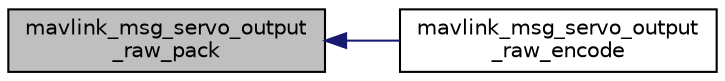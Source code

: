digraph "mavlink_msg_servo_output_raw_pack"
{
 // INTERACTIVE_SVG=YES
  edge [fontname="Helvetica",fontsize="10",labelfontname="Helvetica",labelfontsize="10"];
  node [fontname="Helvetica",fontsize="10",shape=record];
  rankdir="LR";
  Node1 [label="mavlink_msg_servo_output\l_raw_pack",height=0.2,width=0.4,color="black", fillcolor="grey75", style="filled" fontcolor="black"];
  Node1 -> Node2 [dir="back",color="midnightblue",fontsize="10",style="solid",fontname="Helvetica"];
  Node2 [label="mavlink_msg_servo_output\l_raw_encode",height=0.2,width=0.4,color="black", fillcolor="white", style="filled",URL="$v1_80_2common_2mavlink__msg__servo__output__raw_8h.html#aa459b5f6f11e5e2732427eddc64f68ab",tooltip="Encode a servo_output_raw struct. "];
}
